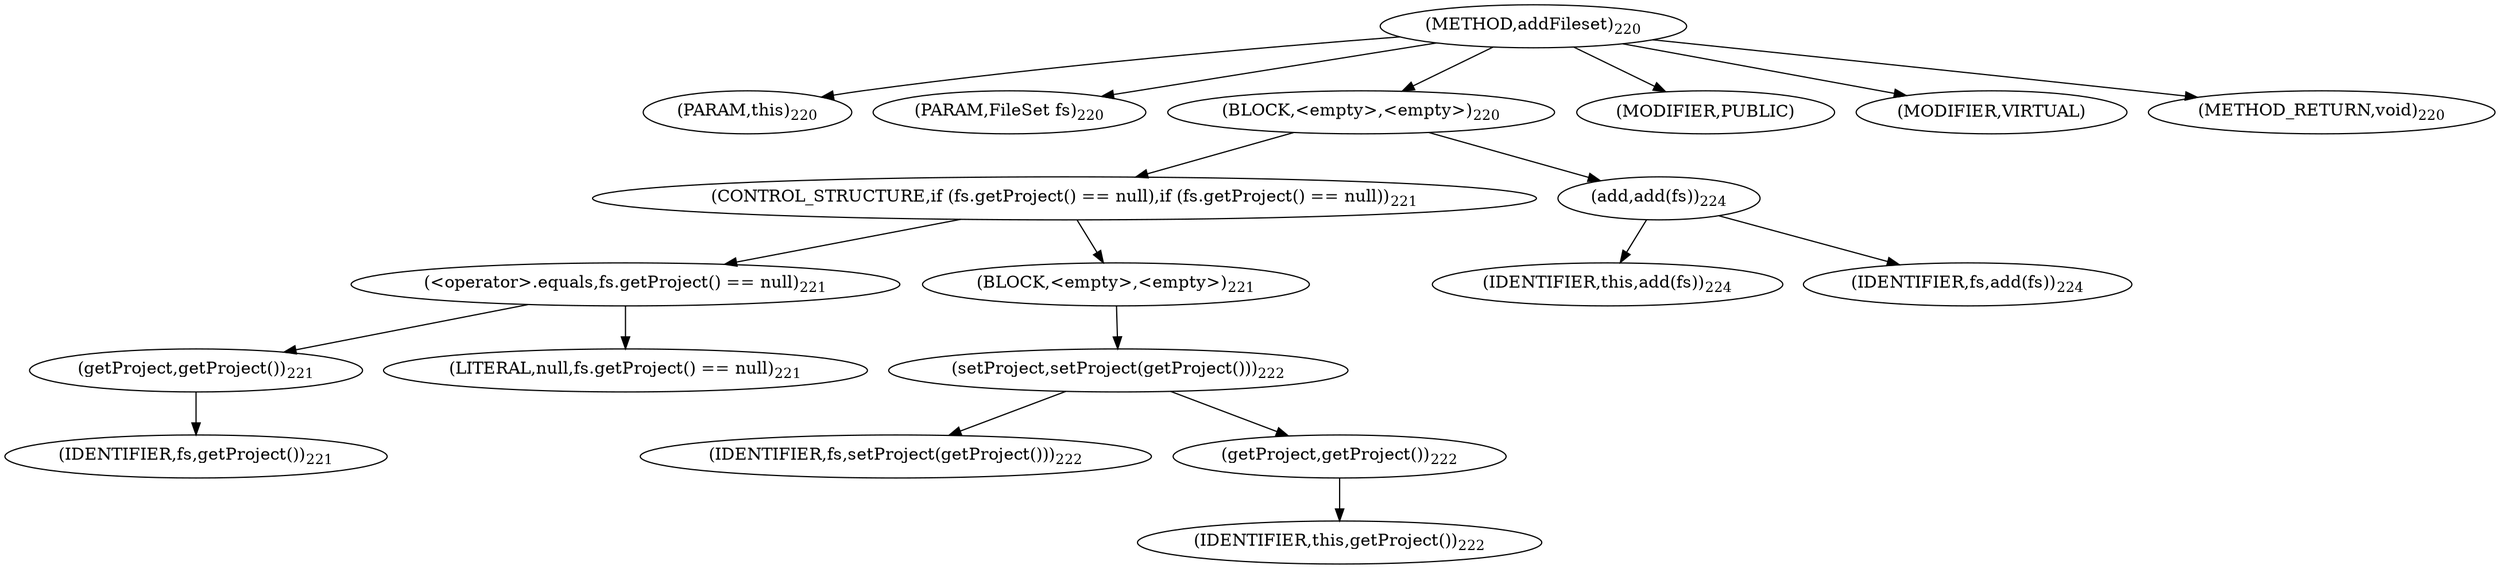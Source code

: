 digraph "addFileset" {  
"374" [label = <(METHOD,addFileset)<SUB>220</SUB>> ]
"49" [label = <(PARAM,this)<SUB>220</SUB>> ]
"375" [label = <(PARAM,FileSet fs)<SUB>220</SUB>> ]
"376" [label = <(BLOCK,&lt;empty&gt;,&lt;empty&gt;)<SUB>220</SUB>> ]
"377" [label = <(CONTROL_STRUCTURE,if (fs.getProject() == null),if (fs.getProject() == null))<SUB>221</SUB>> ]
"378" [label = <(&lt;operator&gt;.equals,fs.getProject() == null)<SUB>221</SUB>> ]
"379" [label = <(getProject,getProject())<SUB>221</SUB>> ]
"380" [label = <(IDENTIFIER,fs,getProject())<SUB>221</SUB>> ]
"381" [label = <(LITERAL,null,fs.getProject() == null)<SUB>221</SUB>> ]
"382" [label = <(BLOCK,&lt;empty&gt;,&lt;empty&gt;)<SUB>221</SUB>> ]
"383" [label = <(setProject,setProject(getProject()))<SUB>222</SUB>> ]
"384" [label = <(IDENTIFIER,fs,setProject(getProject()))<SUB>222</SUB>> ]
"385" [label = <(getProject,getProject())<SUB>222</SUB>> ]
"48" [label = <(IDENTIFIER,this,getProject())<SUB>222</SUB>> ]
"386" [label = <(add,add(fs))<SUB>224</SUB>> ]
"50" [label = <(IDENTIFIER,this,add(fs))<SUB>224</SUB>> ]
"387" [label = <(IDENTIFIER,fs,add(fs))<SUB>224</SUB>> ]
"388" [label = <(MODIFIER,PUBLIC)> ]
"389" [label = <(MODIFIER,VIRTUAL)> ]
"390" [label = <(METHOD_RETURN,void)<SUB>220</SUB>> ]
  "374" -> "49" 
  "374" -> "375" 
  "374" -> "376" 
  "374" -> "388" 
  "374" -> "389" 
  "374" -> "390" 
  "376" -> "377" 
  "376" -> "386" 
  "377" -> "378" 
  "377" -> "382" 
  "378" -> "379" 
  "378" -> "381" 
  "379" -> "380" 
  "382" -> "383" 
  "383" -> "384" 
  "383" -> "385" 
  "385" -> "48" 
  "386" -> "50" 
  "386" -> "387" 
}
